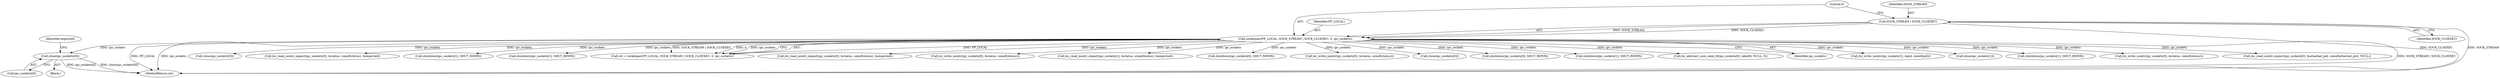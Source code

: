 digraph "0_lxc_81f466d05f2a89cb4f122ef7f593ff3f279b165c_1@array" {
"1000640" [label="(Call,close(ipc_sockets[0]))"];
"1000285" [label="(Call,socketpair(PF_LOCAL, SOCK_STREAM | SOCK_CLOEXEC, 0, ipc_sockets))"];
"1000287" [label="(Call,SOCK_STREAM | SOCK_CLOEXEC)"];
"1000601" [label="(Call,close(ipc_sockets[0]))"];
"1000517" [label="(Call,lxc_read_nointr_expect(ipc_sockets[0], &status, sizeof(status), &expected))"];
"1000781" [label="(Call,shutdown(ipc_sockets[1], SHUT_RDWR))"];
"1000670" [label="(Call,shutdown(ipc_sockets[1], SHUT_RDWR))"];
"1000289" [label="(Identifier,SOCK_CLOEXEC)"];
"1000283" [label="(Call,ret = socketpair(PF_LOCAL, SOCK_STREAM | SOCK_CLOEXEC, 0, ipc_sockets))"];
"1000467" [label="(Call,lxc_read_nointr_expect(ipc_sockets[0], &status, sizeof(status), &expected))"];
"1000285" [label="(Call,socketpair(PF_LOCAL, SOCK_STREAM | SOCK_CLOEXEC, 0, ipc_sockets))"];
"1000377" [label="(Call,lxc_write_nointr(ipc_sockets[0], &status, sizeof(status)))"];
"1000653" [label="(Call,lxc_read_nointr_expect(ipc_sockets[1], &status, sizeof(status), &expected))"];
"1000641" [label="(Call,ipc_sockets[0])"];
"1000596" [label="(Call,shutdown(ipc_sockets[0], SHUT_RDWR))"];
"1000640" [label="(Call,close(ipc_sockets[0]))"];
"1000446" [label="(Call,lxc_write_nointr(ipc_sockets[0], &status, sizeof(status)))"];
"1000645" [label="(Identifier,expected)"];
"1000625" [label="(Call,close(ipc_sockets[0]))"];
"1000620" [label="(Call,shutdown(ipc_sockets[0], SHUT_RDWR))"];
"1000791" [label="(MethodReturn,int)"];
"1000139" [label="(Block,)"];
"1000290" [label="(Literal,0)"];
"1000287" [label="(Call,SOCK_STREAM | SOCK_CLOEXEC)"];
"1000705" [label="(Call,shutdown(ipc_sockets[1], SHUT_RDWR))"];
"1000288" [label="(Identifier,SOCK_STREAM)"];
"1000579" [label="(Call,lxc_abstract_unix_send_fd(ipc_sockets[0], labelfd, NULL, 0))"];
"1000286" [label="(Identifier,PF_LOCAL)"];
"1000291" [label="(Identifier,ipc_sockets)"];
"1000765" [label="(Call,lxc_write_nointr(ipc_sockets[1], &pid, sizeof(pid)))"];
"1000335" [label="(Call,close(ipc_sockets[1]))"];
"1000755" [label="(Call,shutdown(ipc_sockets[1], SHUT_RDWR))"];
"1000494" [label="(Call,lxc_write_nointr(ipc_sockets[0], &status, sizeof(status)))"];
"1000395" [label="(Call,lxc_read_nointr_expect(ipc_sockets[0], &attached_pid, sizeof(attached_pid), NULL))"];
"1000640" -> "1000139"  [label="AST: "];
"1000640" -> "1000641"  [label="CFG: "];
"1000641" -> "1000640"  [label="AST: "];
"1000645" -> "1000640"  [label="CFG: "];
"1000640" -> "1000791"  [label="DDG: ipc_sockets[0]"];
"1000640" -> "1000791"  [label="DDG: close(ipc_sockets[0])"];
"1000285" -> "1000640"  [label="DDG: ipc_sockets"];
"1000285" -> "1000283"  [label="AST: "];
"1000285" -> "1000291"  [label="CFG: "];
"1000286" -> "1000285"  [label="AST: "];
"1000287" -> "1000285"  [label="AST: "];
"1000290" -> "1000285"  [label="AST: "];
"1000291" -> "1000285"  [label="AST: "];
"1000283" -> "1000285"  [label="CFG: "];
"1000285" -> "1000791"  [label="DDG: PF_LOCAL"];
"1000285" -> "1000791"  [label="DDG: ipc_sockets"];
"1000285" -> "1000791"  [label="DDG: SOCK_STREAM | SOCK_CLOEXEC"];
"1000285" -> "1000283"  [label="DDG: PF_LOCAL"];
"1000285" -> "1000283"  [label="DDG: SOCK_STREAM | SOCK_CLOEXEC"];
"1000285" -> "1000283"  [label="DDG: 0"];
"1000285" -> "1000283"  [label="DDG: ipc_sockets"];
"1000287" -> "1000285"  [label="DDG: SOCK_STREAM"];
"1000287" -> "1000285"  [label="DDG: SOCK_CLOEXEC"];
"1000285" -> "1000335"  [label="DDG: ipc_sockets"];
"1000285" -> "1000377"  [label="DDG: ipc_sockets"];
"1000285" -> "1000395"  [label="DDG: ipc_sockets"];
"1000285" -> "1000446"  [label="DDG: ipc_sockets"];
"1000285" -> "1000467"  [label="DDG: ipc_sockets"];
"1000285" -> "1000494"  [label="DDG: ipc_sockets"];
"1000285" -> "1000517"  [label="DDG: ipc_sockets"];
"1000285" -> "1000579"  [label="DDG: ipc_sockets"];
"1000285" -> "1000596"  [label="DDG: ipc_sockets"];
"1000285" -> "1000601"  [label="DDG: ipc_sockets"];
"1000285" -> "1000620"  [label="DDG: ipc_sockets"];
"1000285" -> "1000625"  [label="DDG: ipc_sockets"];
"1000285" -> "1000653"  [label="DDG: ipc_sockets"];
"1000285" -> "1000670"  [label="DDG: ipc_sockets"];
"1000285" -> "1000705"  [label="DDG: ipc_sockets"];
"1000285" -> "1000755"  [label="DDG: ipc_sockets"];
"1000285" -> "1000765"  [label="DDG: ipc_sockets"];
"1000285" -> "1000781"  [label="DDG: ipc_sockets"];
"1000287" -> "1000289"  [label="CFG: "];
"1000288" -> "1000287"  [label="AST: "];
"1000289" -> "1000287"  [label="AST: "];
"1000290" -> "1000287"  [label="CFG: "];
"1000287" -> "1000791"  [label="DDG: SOCK_CLOEXEC"];
"1000287" -> "1000791"  [label="DDG: SOCK_STREAM"];
}
